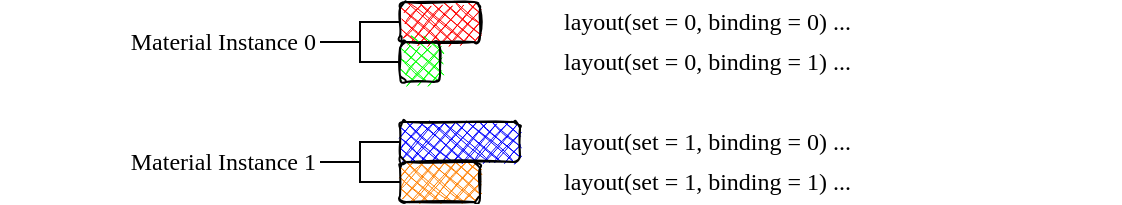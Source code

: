 <mxfile>
    <diagram id="pIsPSVw4wNhW4OB5O9Dt" name="Page-1">
        <mxGraphModel dx="1302" dy="806" grid="1" gridSize="10" guides="1" tooltips="1" connect="1" arrows="1" fold="1" page="1" pageScale="1" pageWidth="850" pageHeight="1100" math="0" shadow="0">
            <root>
                <mxCell id="0"/>
                <mxCell id="1" parent="0"/>
                <mxCell id="248" value="" style="rounded=1;whiteSpace=wrap;html=1;fontFamily=Lucida Console;align=right;shadow=0;sketch=1;fillStyle=cross-hatch;fillColor=#FF0000;" parent="1" vertex="1">
                    <mxGeometry x="200" width="40" height="20" as="geometry"/>
                </mxCell>
                <mxCell id="249" value="" style="rounded=1;whiteSpace=wrap;html=1;fontFamily=Lucida Console;align=right;shadow=0;sketch=1;fillColor=#00FF00;fillStyle=cross-hatch;" parent="1" vertex="1">
                    <mxGeometry x="200" y="20" width="20" height="20" as="geometry"/>
                </mxCell>
                <mxCell id="250" value="" style="rounded=1;whiteSpace=wrap;html=1;fontFamily=Lucida Console;align=right;shadow=0;sketch=1;fillStyle=cross-hatch;fillColor=#0000FF;" parent="1" vertex="1">
                    <mxGeometry x="200" y="60" width="60" height="20" as="geometry"/>
                </mxCell>
                <mxCell id="251" value="" style="rounded=1;whiteSpace=wrap;html=1;fontFamily=Lucida Console;align=right;shadow=0;sketch=1;fillStyle=cross-hatch;fillColor=#FF8000;" parent="1" vertex="1">
                    <mxGeometry x="200" y="80" width="40" height="20" as="geometry"/>
                </mxCell>
                <mxCell id="243" value="layout(set = 0, binding = 0) ..." style="rounded=0;whiteSpace=wrap;html=1;fontFamily=Lucida Console;align=left;strokeColor=none;fillColor=none;" parent="1" vertex="1">
                    <mxGeometry x="280" width="280" height="20" as="geometry"/>
                </mxCell>
                <mxCell id="244" value="layout(set = 0, binding = 1) ..." style="rounded=0;whiteSpace=wrap;html=1;fontFamily=Lucida Console;align=left;strokeColor=none;fillColor=none;" parent="1" vertex="1">
                    <mxGeometry x="280" y="20" width="280" height="20" as="geometry"/>
                </mxCell>
                <mxCell id="257" style="edgeStyle=orthogonalEdgeStyle;rounded=0;orthogonalLoop=1;jettySize=auto;html=1;exitX=1;exitY=0.5;exitDx=0;exitDy=0;entryX=0;entryY=0.5;entryDx=0;entryDy=0;endArrow=none;endFill=0;" edge="1" parent="1" source="245" target="248">
                    <mxGeometry relative="1" as="geometry"/>
                </mxCell>
                <mxCell id="258" style="edgeStyle=orthogonalEdgeStyle;rounded=0;orthogonalLoop=1;jettySize=auto;html=1;exitX=1;exitY=0.5;exitDx=0;exitDy=0;entryX=0;entryY=0.5;entryDx=0;entryDy=0;endArrow=none;endFill=0;" edge="1" parent="1" source="245" target="249">
                    <mxGeometry relative="1" as="geometry"/>
                </mxCell>
                <mxCell id="245" value="Material Instance 0" style="rounded=0;whiteSpace=wrap;html=1;fontFamily=Lucida Console;align=right;strokeColor=none;fillColor=none;" parent="1" vertex="1">
                    <mxGeometry y="10" width="160" height="20" as="geometry"/>
                </mxCell>
                <mxCell id="246" value="layout(set = 1, binding = 1) ..." style="rounded=0;whiteSpace=wrap;html=1;fontFamily=Lucida Console;align=left;strokeColor=none;fillColor=none;" parent="1" vertex="1">
                    <mxGeometry x="280" y="80" width="280" height="20" as="geometry"/>
                </mxCell>
                <mxCell id="255" style="edgeStyle=orthogonalEdgeStyle;rounded=0;orthogonalLoop=1;jettySize=auto;html=1;exitX=1;exitY=0.5;exitDx=0;exitDy=0;entryX=0;entryY=0.5;entryDx=0;entryDy=0;endArrow=none;endFill=0;" edge="1" parent="1" source="252" target="250">
                    <mxGeometry relative="1" as="geometry"/>
                </mxCell>
                <mxCell id="256" style="edgeStyle=orthogonalEdgeStyle;rounded=0;orthogonalLoop=1;jettySize=auto;html=1;exitX=1;exitY=0.5;exitDx=0;exitDy=0;entryX=0;entryY=0.5;entryDx=0;entryDy=0;endArrow=none;endFill=0;" edge="1" parent="1" source="252" target="251">
                    <mxGeometry relative="1" as="geometry"/>
                </mxCell>
                <mxCell id="252" value="Material Instance 1" style="rounded=0;whiteSpace=wrap;html=1;fontFamily=Lucida Console;align=right;strokeColor=none;fillColor=none;" vertex="1" parent="1">
                    <mxGeometry y="70" width="160" height="20" as="geometry"/>
                </mxCell>
                <mxCell id="253" value="layout(set = 1, binding = 0) ..." style="rounded=0;whiteSpace=wrap;html=1;fontFamily=Lucida Console;align=left;strokeColor=none;fillColor=none;" vertex="1" parent="1">
                    <mxGeometry x="280" y="60" width="280" height="20" as="geometry"/>
                </mxCell>
            </root>
        </mxGraphModel>
    </diagram>
</mxfile>